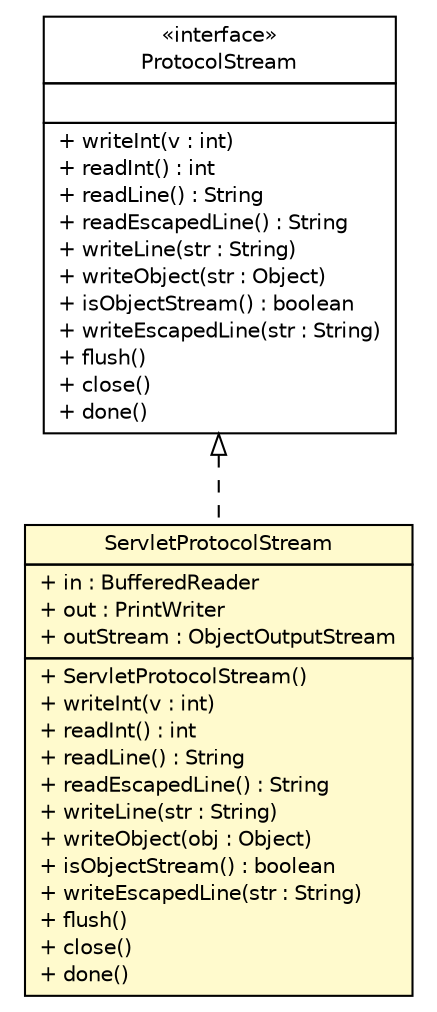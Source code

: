 #!/usr/local/bin/dot
#
# Class diagram 
# Generated by UMLGraph version R5_6 (http://www.umlgraph.org/)
#

digraph G {
	edge [fontname="Helvetica",fontsize=10,labelfontname="Helvetica",labelfontsize=10];
	node [fontname="Helvetica",fontsize=10,shape=plaintext];
	nodesep=0.25;
	ranksep=0.5;
	// sorcer.util.ServletProtocolStream
	c307218 [label=<<table title="sorcer.util.ServletProtocolStream" border="0" cellborder="1" cellspacing="0" cellpadding="2" port="p" bgcolor="lemonChiffon" href="./ServletProtocolStream.html">
		<tr><td><table border="0" cellspacing="0" cellpadding="1">
<tr><td align="center" balign="center"> ServletProtocolStream </td></tr>
		</table></td></tr>
		<tr><td><table border="0" cellspacing="0" cellpadding="1">
<tr><td align="left" balign="left"> + in : BufferedReader </td></tr>
<tr><td align="left" balign="left"> + out : PrintWriter </td></tr>
<tr><td align="left" balign="left"> + outStream : ObjectOutputStream </td></tr>
		</table></td></tr>
		<tr><td><table border="0" cellspacing="0" cellpadding="1">
<tr><td align="left" balign="left"> + ServletProtocolStream() </td></tr>
<tr><td align="left" balign="left"> + writeInt(v : int) </td></tr>
<tr><td align="left" balign="left"> + readInt() : int </td></tr>
<tr><td align="left" balign="left"> + readLine() : String </td></tr>
<tr><td align="left" balign="left"> + readEscapedLine() : String </td></tr>
<tr><td align="left" balign="left"> + writeLine(str : String) </td></tr>
<tr><td align="left" balign="left"> + writeObject(obj : Object) </td></tr>
<tr><td align="left" balign="left"> + isObjectStream() : boolean </td></tr>
<tr><td align="left" balign="left"> + writeEscapedLine(str : String) </td></tr>
<tr><td align="left" balign="left"> + flush() </td></tr>
<tr><td align="left" balign="left"> + close() </td></tr>
<tr><td align="left" balign="left"> + done() </td></tr>
		</table></td></tr>
		</table>>, URL="./ServletProtocolStream.html", fontname="Helvetica", fontcolor="black", fontsize=10.0];
	// sorcer.util.ProtocolStream
	c307234 [label=<<table title="sorcer.util.ProtocolStream" border="0" cellborder="1" cellspacing="0" cellpadding="2" port="p" href="./ProtocolStream.html">
		<tr><td><table border="0" cellspacing="0" cellpadding="1">
<tr><td align="center" balign="center"> &#171;interface&#187; </td></tr>
<tr><td align="center" balign="center"> ProtocolStream </td></tr>
		</table></td></tr>
		<tr><td><table border="0" cellspacing="0" cellpadding="1">
<tr><td align="left" balign="left">  </td></tr>
		</table></td></tr>
		<tr><td><table border="0" cellspacing="0" cellpadding="1">
<tr><td align="left" balign="left"> + writeInt(v : int) </td></tr>
<tr><td align="left" balign="left"> + readInt() : int </td></tr>
<tr><td align="left" balign="left"> + readLine() : String </td></tr>
<tr><td align="left" balign="left"> + readEscapedLine() : String </td></tr>
<tr><td align="left" balign="left"> + writeLine(str : String) </td></tr>
<tr><td align="left" balign="left"> + writeObject(str : Object) </td></tr>
<tr><td align="left" balign="left"> + isObjectStream() : boolean </td></tr>
<tr><td align="left" balign="left"> + writeEscapedLine(str : String) </td></tr>
<tr><td align="left" balign="left"> + flush() </td></tr>
<tr><td align="left" balign="left"> + close() </td></tr>
<tr><td align="left" balign="left"> + done() </td></tr>
		</table></td></tr>
		</table>>, URL="./ProtocolStream.html", fontname="Helvetica", fontcolor="black", fontsize=10.0];
	//sorcer.util.ServletProtocolStream implements sorcer.util.ProtocolStream
	c307234:p -> c307218:p [dir=back,arrowtail=empty,style=dashed];
}

